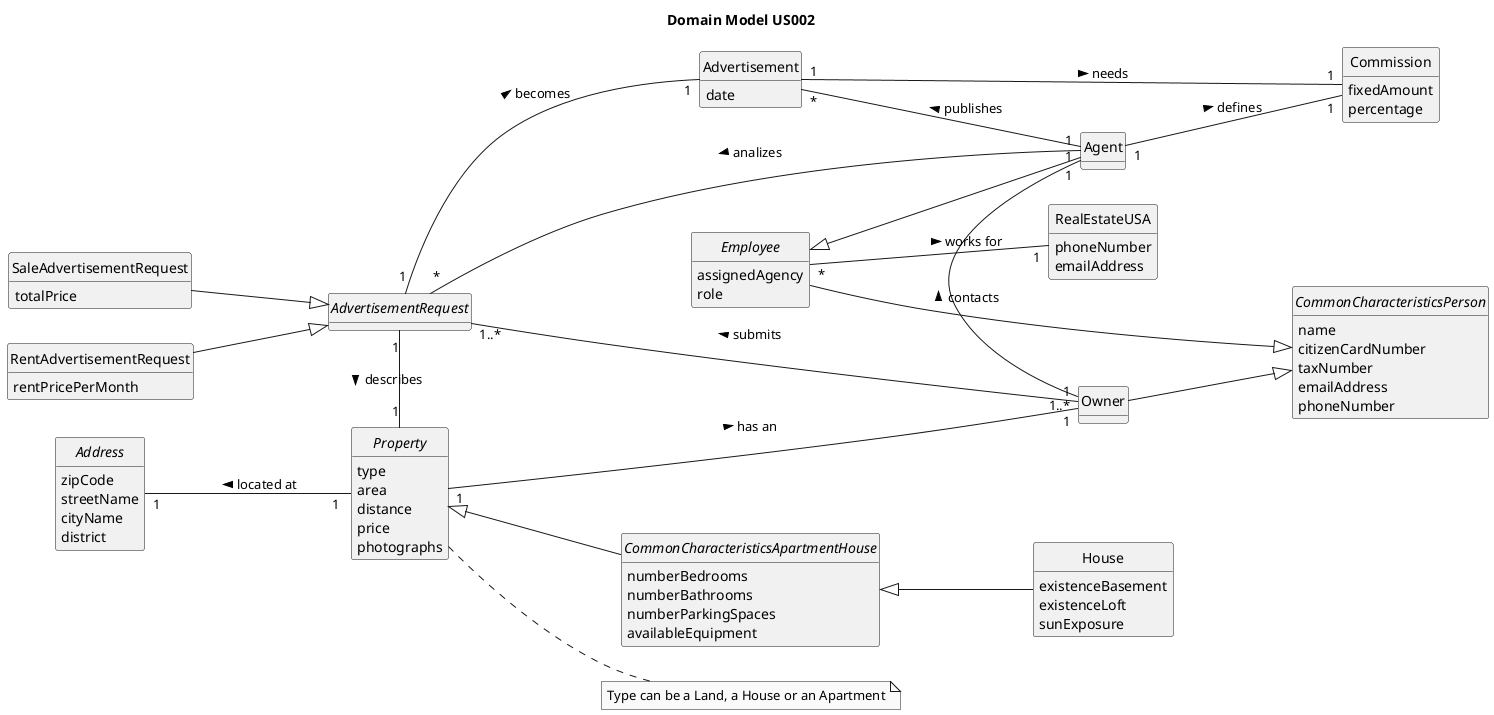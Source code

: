 @startuml
skinparam monochrome true
skinparam packageStyle rectangle
skinparam shadowing false

left to right direction

skinparam classAttributeIconSize 0

hide circle
hide methods

title Domain Model US002

class Agent {
}

class Owner {
}

class Advertisement {
    date
}

abstract class AdvertisementRequest {
}

class SaleAdvertisementRequest {
    totalPrice
}

class RentAdvertisementRequest {
    rentPricePerMonth
}

class House {
    existenceBasement
    existenceLoft
    sunExposure
}

abstract class CommonCharacteristicsApartmentHouse {
    numberBedrooms
    numberBathrooms
    numberParkingSpaces
    availableEquipment
}

abstract class Property {
    type
    area
    distance
    price
    photographs
}

class Commission {
    fixedAmount
    percentage
}

abstract class Address {
    zipCode
    streetName
    cityName
    district
}

abstract class CommonCharacteristicsPerson {
    name
    citizenCardNumber
    taxNumber
    emailAddress
    phoneNumber
}

class "RealEstateUSA" as Organization {
    phoneNumber
    emailAddress
}

abstract class Employee {
    assignedAgency
    role
}

note right of Property
    Type can be a Land, a House or an Apartment
end note

Advertisement "*" -- "1" Agent : publishes <
Advertisement "1" -- "1" Commission : needs >
AdvertisementRequest "1" -- "1" Advertisement: becomes >

Agent "1" - "1..*" Owner: contacts <
Agent "1" -- "1" Commission : defines >

Property <|-- CommonCharacteristicsApartmentHouse
CommonCharacteristicsApartmentHouse <|-- House
Property "1" -- "1" Owner : has an >

AdvertisementRequest "*" - "1" Agent: analizes <
AdvertisementRequest "1" - "1" Property: describes >

AdvertisementRequest "1..*" - "1" Owner: submits <

Address "1" -- "1 " Property : located at <

Employee --|> CommonCharacteristicsPerson
Owner --|> CommonCharacteristicsPerson

SaleAdvertisementRequest --|> AdvertisementRequest
RentAdvertisementRequest --|> AdvertisementRequest

Employee <|-- Agent
Employee "*" -- "1" Organization : works for >

@enduml